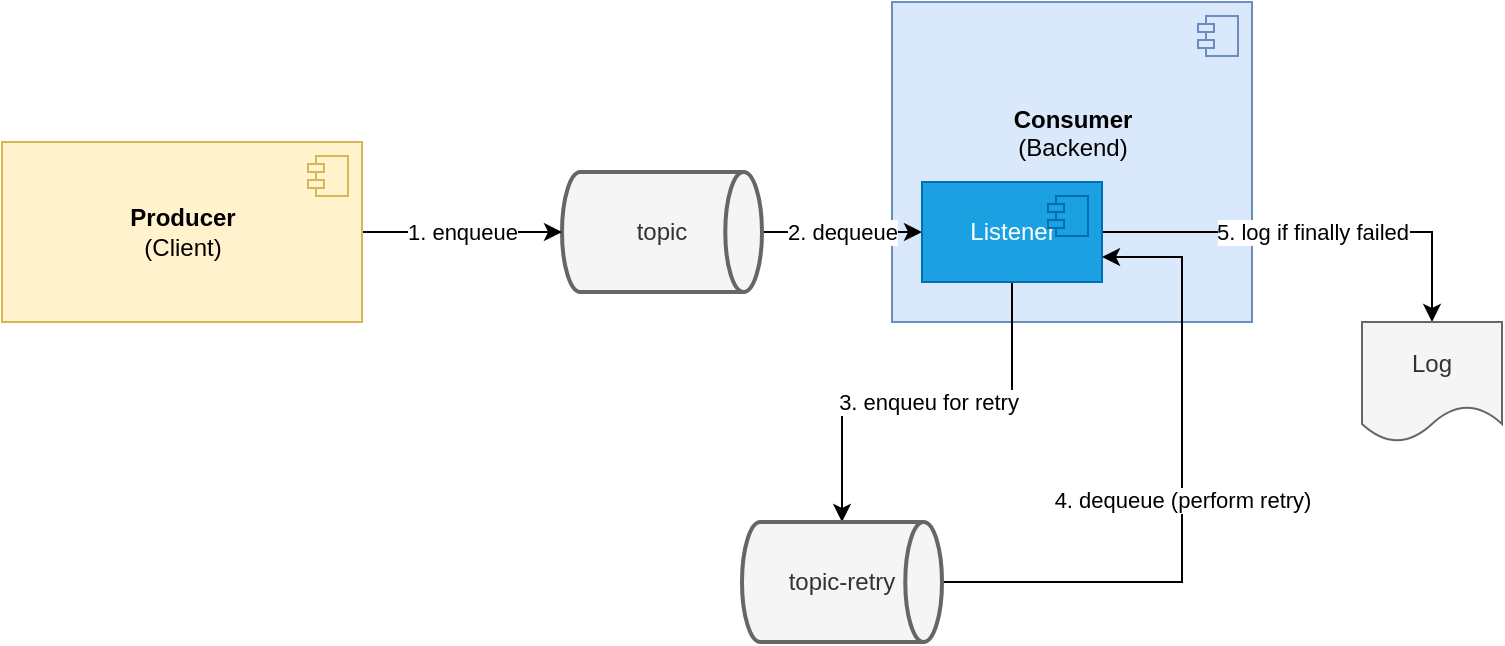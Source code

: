 <mxfile version="13.0.1" type="device"><diagram name="Page-1" id="e7e014a7-5840-1c2e-5031-d8a46d1fe8dd"><mxGraphModel dx="2115" dy="725" grid="1" gridSize="10" guides="1" tooltips="1" connect="1" arrows="1" fold="1" page="1" pageScale="1" pageWidth="1169" pageHeight="826" background="#ffffff" math="0" shadow="0"><root><mxCell id="0"/><mxCell id="1" parent="0"/><mxCell id="B4PYhjusRE10eU5ZxDBt-61" value="&lt;b&gt;Consumer&lt;/b&gt;&lt;br&gt;(Backend)&lt;br&gt;&lt;br&gt;&lt;br&gt;" style="html=1;dropTarget=0;fillColor=#dae8fc;strokeColor=#6c8ebf;" vertex="1" parent="1"><mxGeometry x="405" y="60" width="180" height="160" as="geometry"/></mxCell><mxCell id="B4PYhjusRE10eU5ZxDBt-62" value="" style="shape=component;jettyWidth=8;jettyHeight=4;fillColor=#dae8fc;strokeColor=#6c8ebf;" vertex="1" parent="B4PYhjusRE10eU5ZxDBt-61"><mxGeometry x="1" width="20" height="20" relative="1" as="geometry"><mxPoint x="-27" y="7" as="offset"/></mxGeometry></mxCell><mxCell id="B4PYhjusRE10eU5ZxDBt-72" value="2. dequeue" style="edgeStyle=orthogonalEdgeStyle;rounded=0;orthogonalLoop=1;jettySize=auto;html=1;entryX=0;entryY=0.5;entryDx=0;entryDy=0;" edge="1" parent="1" source="B4PYhjusRE10eU5ZxDBt-57" target="B4PYhjusRE10eU5ZxDBt-65"><mxGeometry relative="1" as="geometry"/></mxCell><mxCell id="B4PYhjusRE10eU5ZxDBt-57" value="topic" style="strokeWidth=2;html=1;shape=mxgraph.flowchart.direct_data;whiteSpace=wrap;fillColor=#f5f5f5;strokeColor=#666666;fontColor=#333333;" vertex="1" parent="1"><mxGeometry x="240" y="145" width="100" height="60" as="geometry"/></mxCell><mxCell id="B4PYhjusRE10eU5ZxDBt-71" value="1. enqueue" style="edgeStyle=orthogonalEdgeStyle;rounded=0;orthogonalLoop=1;jettySize=auto;html=1;entryX=0;entryY=0.5;entryDx=0;entryDy=0;entryPerimeter=0;" edge="1" parent="1" source="B4PYhjusRE10eU5ZxDBt-59" target="B4PYhjusRE10eU5ZxDBt-57"><mxGeometry relative="1" as="geometry"/></mxCell><mxCell id="B4PYhjusRE10eU5ZxDBt-59" value="&lt;b&gt;Producer&lt;/b&gt;&lt;br&gt;(Client)" style="html=1;dropTarget=0;fillColor=#fff2cc;strokeColor=#d6b656;" vertex="1" parent="1"><mxGeometry x="-40" y="130" width="180" height="90" as="geometry"/></mxCell><mxCell id="B4PYhjusRE10eU5ZxDBt-60" value="" style="shape=component;jettyWidth=8;jettyHeight=4;fillColor=#fff2cc;strokeColor=#d6b656;" vertex="1" parent="B4PYhjusRE10eU5ZxDBt-59"><mxGeometry x="1" width="20" height="20" relative="1" as="geometry"><mxPoint x="-27" y="7" as="offset"/></mxGeometry></mxCell><mxCell id="B4PYhjusRE10eU5ZxDBt-73" value="3. enqueu for retry" style="edgeStyle=orthogonalEdgeStyle;rounded=0;orthogonalLoop=1;jettySize=auto;html=1;entryX=0.5;entryY=0;entryDx=0;entryDy=0;entryPerimeter=0;" edge="1" parent="1" source="B4PYhjusRE10eU5ZxDBt-65" target="B4PYhjusRE10eU5ZxDBt-68"><mxGeometry relative="1" as="geometry"/></mxCell><mxCell id="B4PYhjusRE10eU5ZxDBt-75" value="5. log if finally failed" style="edgeStyle=orthogonalEdgeStyle;rounded=0;orthogonalLoop=1;jettySize=auto;html=1;entryX=0.5;entryY=0;entryDx=0;entryDy=0;" edge="1" parent="1" source="B4PYhjusRE10eU5ZxDBt-65" target="B4PYhjusRE10eU5ZxDBt-70"><mxGeometry relative="1" as="geometry"/></mxCell><mxCell id="B4PYhjusRE10eU5ZxDBt-65" value="Listener" style="html=1;dropTarget=0;fillColor=#1ba1e2;strokeColor=#006EAF;fontColor=#ffffff;" vertex="1" parent="1"><mxGeometry x="420" y="150" width="90" height="50" as="geometry"/></mxCell><mxCell id="B4PYhjusRE10eU5ZxDBt-66" value="" style="shape=component;jettyWidth=8;jettyHeight=4;fillColor=#1ba1e2;strokeColor=#006EAF;fontColor=#ffffff;" vertex="1" parent="B4PYhjusRE10eU5ZxDBt-65"><mxGeometry x="1" width="20" height="20" relative="1" as="geometry"><mxPoint x="-27" y="7" as="offset"/></mxGeometry></mxCell><mxCell id="B4PYhjusRE10eU5ZxDBt-74" value="4. dequeue (perform retry)" style="edgeStyle=orthogonalEdgeStyle;rounded=0;orthogonalLoop=1;jettySize=auto;html=1;entryX=1;entryY=0.75;entryDx=0;entryDy=0;exitX=1;exitY=0.5;exitDx=0;exitDy=0;exitPerimeter=0;" edge="1" parent="1" source="B4PYhjusRE10eU5ZxDBt-68" target="B4PYhjusRE10eU5ZxDBt-65"><mxGeometry relative="1" as="geometry"><Array as="points"><mxPoint x="550" y="350"/><mxPoint x="550" y="188"/></Array></mxGeometry></mxCell><mxCell id="B4PYhjusRE10eU5ZxDBt-68" value="topic-retry" style="strokeWidth=2;html=1;shape=mxgraph.flowchart.direct_data;whiteSpace=wrap;fillColor=#f5f5f5;strokeColor=#666666;fontColor=#333333;" vertex="1" parent="1"><mxGeometry x="330" y="320" width="100" height="60" as="geometry"/></mxCell><mxCell id="B4PYhjusRE10eU5ZxDBt-70" value="Log" style="shape=document;whiteSpace=wrap;html=1;boundedLbl=1;fillColor=#f5f5f5;strokeColor=#666666;fontColor=#333333;" vertex="1" parent="1"><mxGeometry x="640" y="220" width="70" height="60" as="geometry"/></mxCell></root></mxGraphModel></diagram></mxfile>